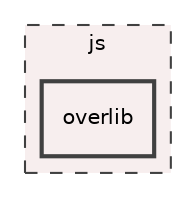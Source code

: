 digraph "js/overlib"
{
 // LATEX_PDF_SIZE
  edge [fontname="Helvetica",fontsize="10",labelfontname="Helvetica",labelfontsize="10"];
  node [fontname="Helvetica",fontsize="10",shape=record];
  compound=true
  subgraph clusterdir_2867b8401105090ba43035c8b1fd9c0c {
    graph [ bgcolor="#f7eeee", pencolor="grey25", style="filled,dashed,", label="js", fontname="Helvetica", fontsize="10", URL="dir_2867b8401105090ba43035c8b1fd9c0c.html"]
  dir_c373864ff258e87ede02e8aba87ff7c2 [shape=box, label="overlib", style="filled,bold,", fillcolor="#f7eeee", color="grey25", URL="dir_c373864ff258e87ede02e8aba87ff7c2.html"];
  }
}
